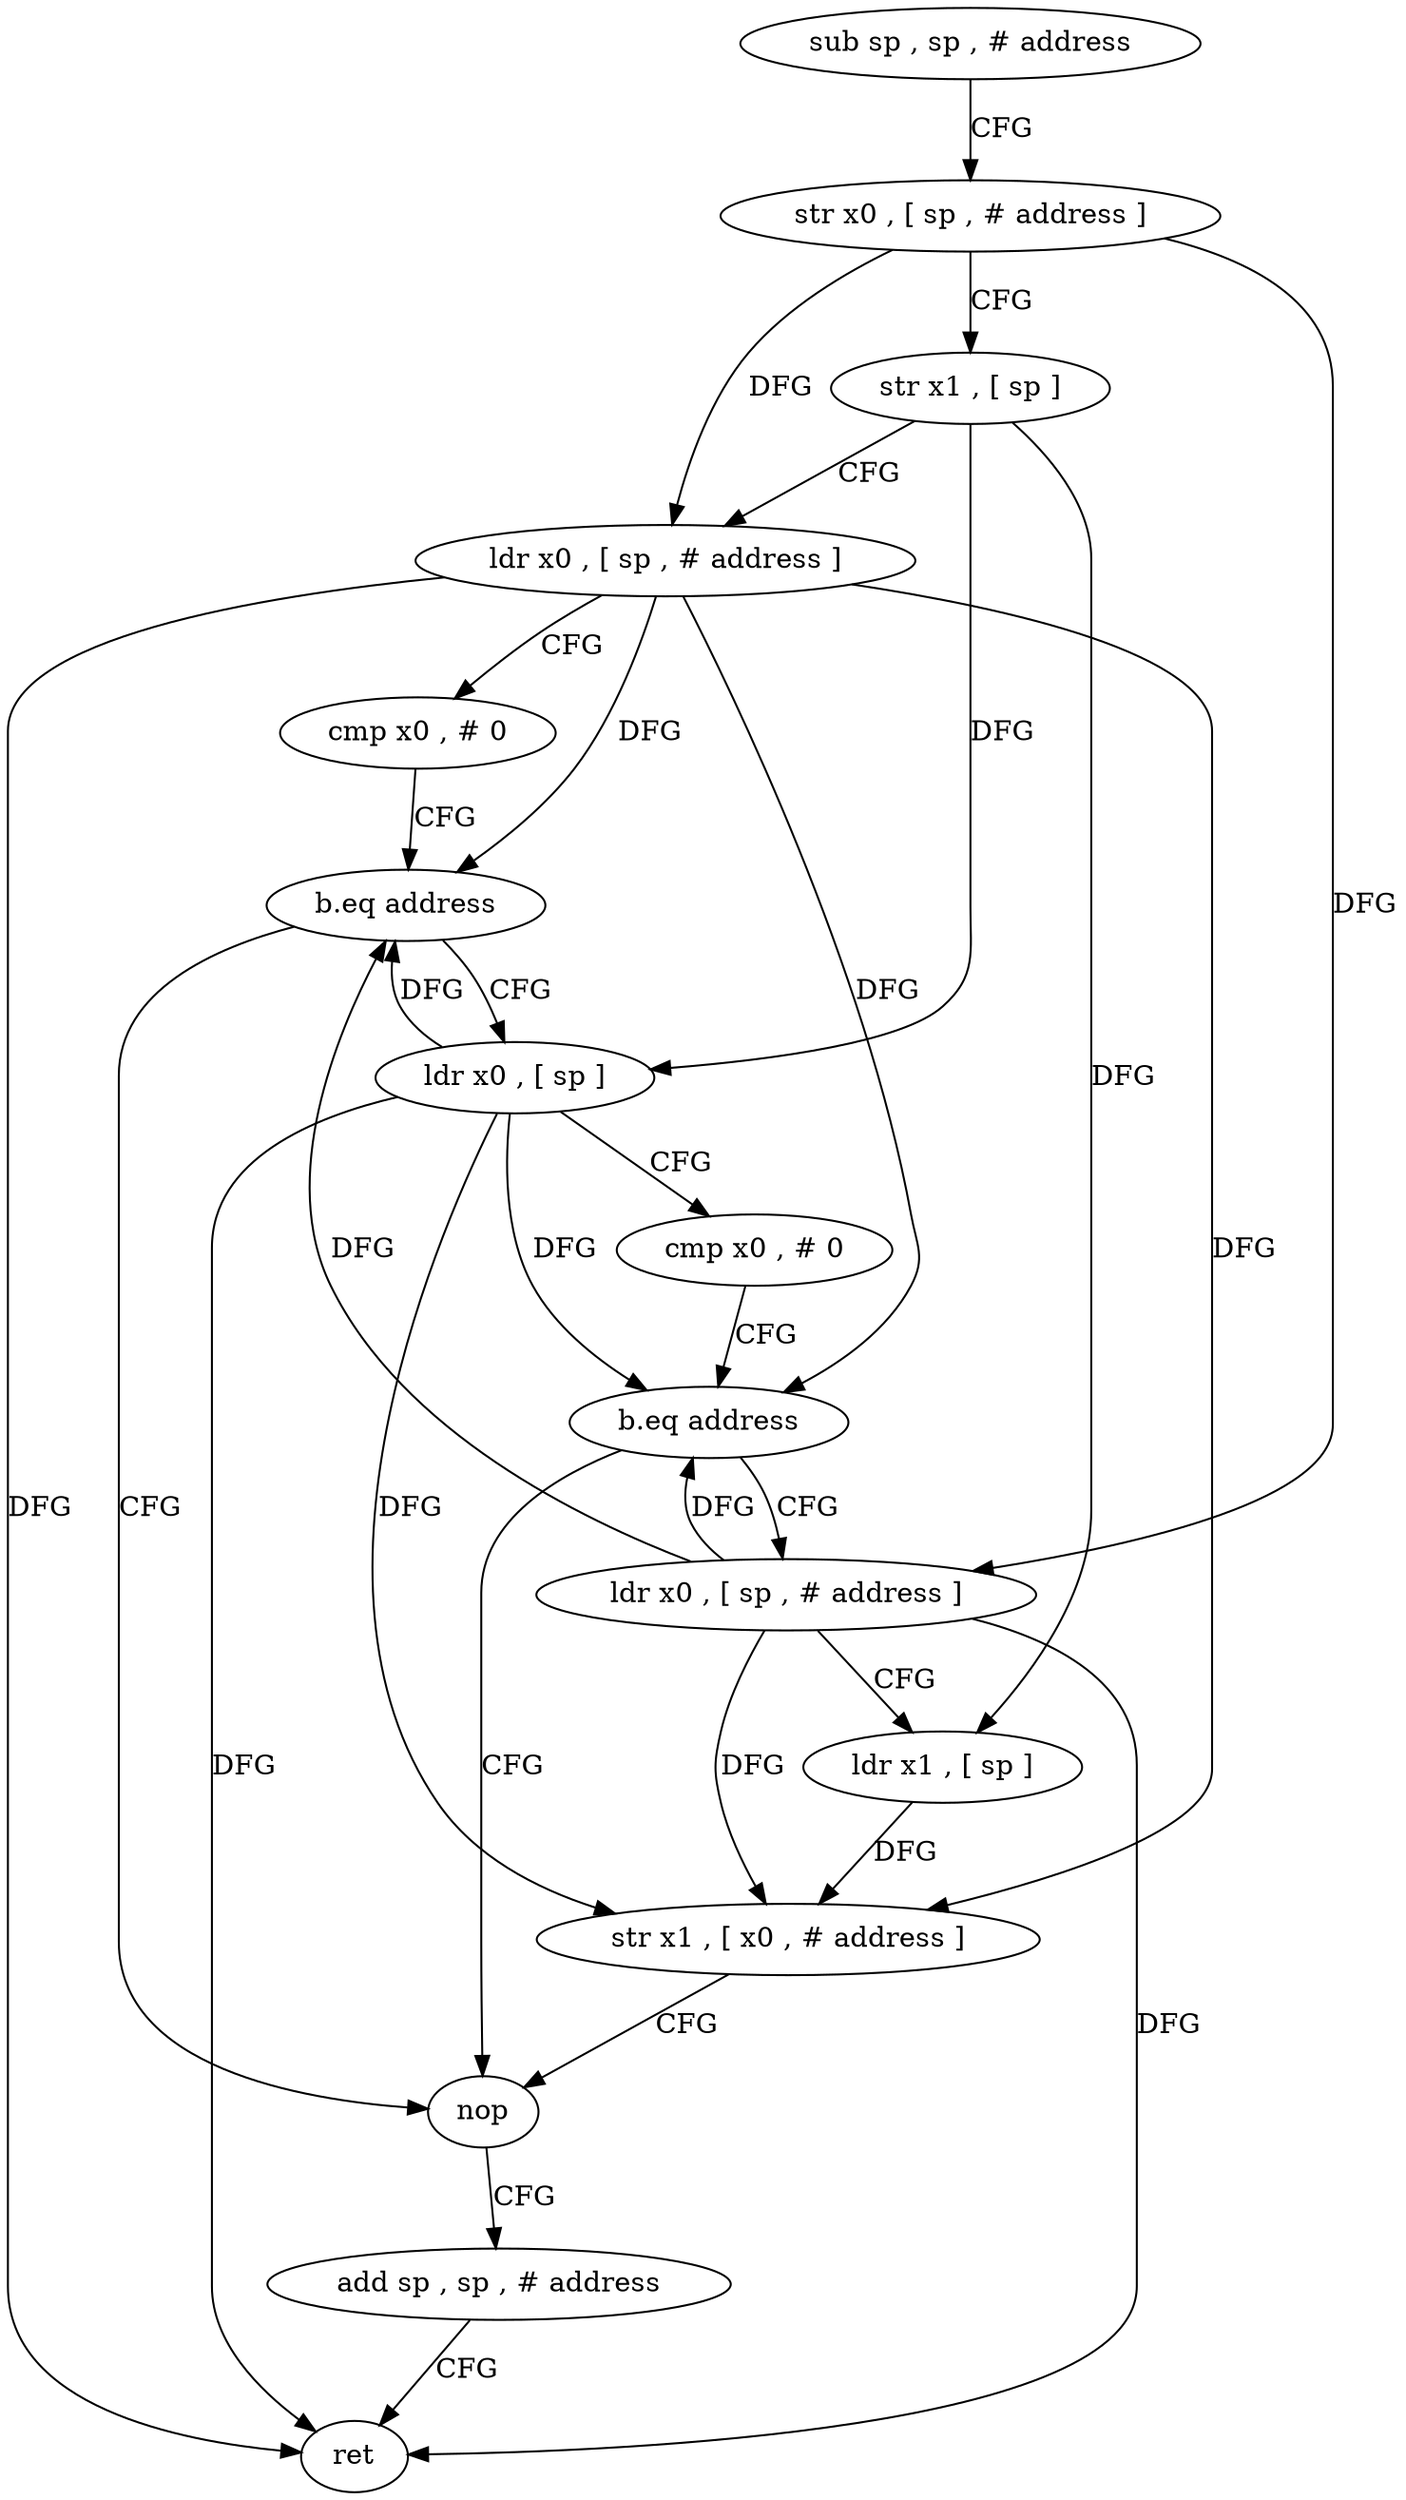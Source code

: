 digraph "func" {
"4348324" [label = "sub sp , sp , # address" ]
"4348328" [label = "str x0 , [ sp , # address ]" ]
"4348332" [label = "str x1 , [ sp ]" ]
"4348336" [label = "ldr x0 , [ sp , # address ]" ]
"4348340" [label = "cmp x0 , # 0" ]
"4348344" [label = "b.eq address" ]
"4348372" [label = "nop" ]
"4348348" [label = "ldr x0 , [ sp ]" ]
"4348376" [label = "add sp , sp , # address" ]
"4348380" [label = "ret" ]
"4348352" [label = "cmp x0 , # 0" ]
"4348356" [label = "b.eq address" ]
"4348360" [label = "ldr x0 , [ sp , # address ]" ]
"4348364" [label = "ldr x1 , [ sp ]" ]
"4348368" [label = "str x1 , [ x0 , # address ]" ]
"4348324" -> "4348328" [ label = "CFG" ]
"4348328" -> "4348332" [ label = "CFG" ]
"4348328" -> "4348336" [ label = "DFG" ]
"4348328" -> "4348360" [ label = "DFG" ]
"4348332" -> "4348336" [ label = "CFG" ]
"4348332" -> "4348348" [ label = "DFG" ]
"4348332" -> "4348364" [ label = "DFG" ]
"4348336" -> "4348340" [ label = "CFG" ]
"4348336" -> "4348344" [ label = "DFG" ]
"4348336" -> "4348380" [ label = "DFG" ]
"4348336" -> "4348356" [ label = "DFG" ]
"4348336" -> "4348368" [ label = "DFG" ]
"4348340" -> "4348344" [ label = "CFG" ]
"4348344" -> "4348372" [ label = "CFG" ]
"4348344" -> "4348348" [ label = "CFG" ]
"4348372" -> "4348376" [ label = "CFG" ]
"4348348" -> "4348352" [ label = "CFG" ]
"4348348" -> "4348344" [ label = "DFG" ]
"4348348" -> "4348380" [ label = "DFG" ]
"4348348" -> "4348356" [ label = "DFG" ]
"4348348" -> "4348368" [ label = "DFG" ]
"4348376" -> "4348380" [ label = "CFG" ]
"4348352" -> "4348356" [ label = "CFG" ]
"4348356" -> "4348372" [ label = "CFG" ]
"4348356" -> "4348360" [ label = "CFG" ]
"4348360" -> "4348364" [ label = "CFG" ]
"4348360" -> "4348344" [ label = "DFG" ]
"4348360" -> "4348356" [ label = "DFG" ]
"4348360" -> "4348380" [ label = "DFG" ]
"4348360" -> "4348368" [ label = "DFG" ]
"4348364" -> "4348368" [ label = "DFG" ]
"4348368" -> "4348372" [ label = "CFG" ]
}
